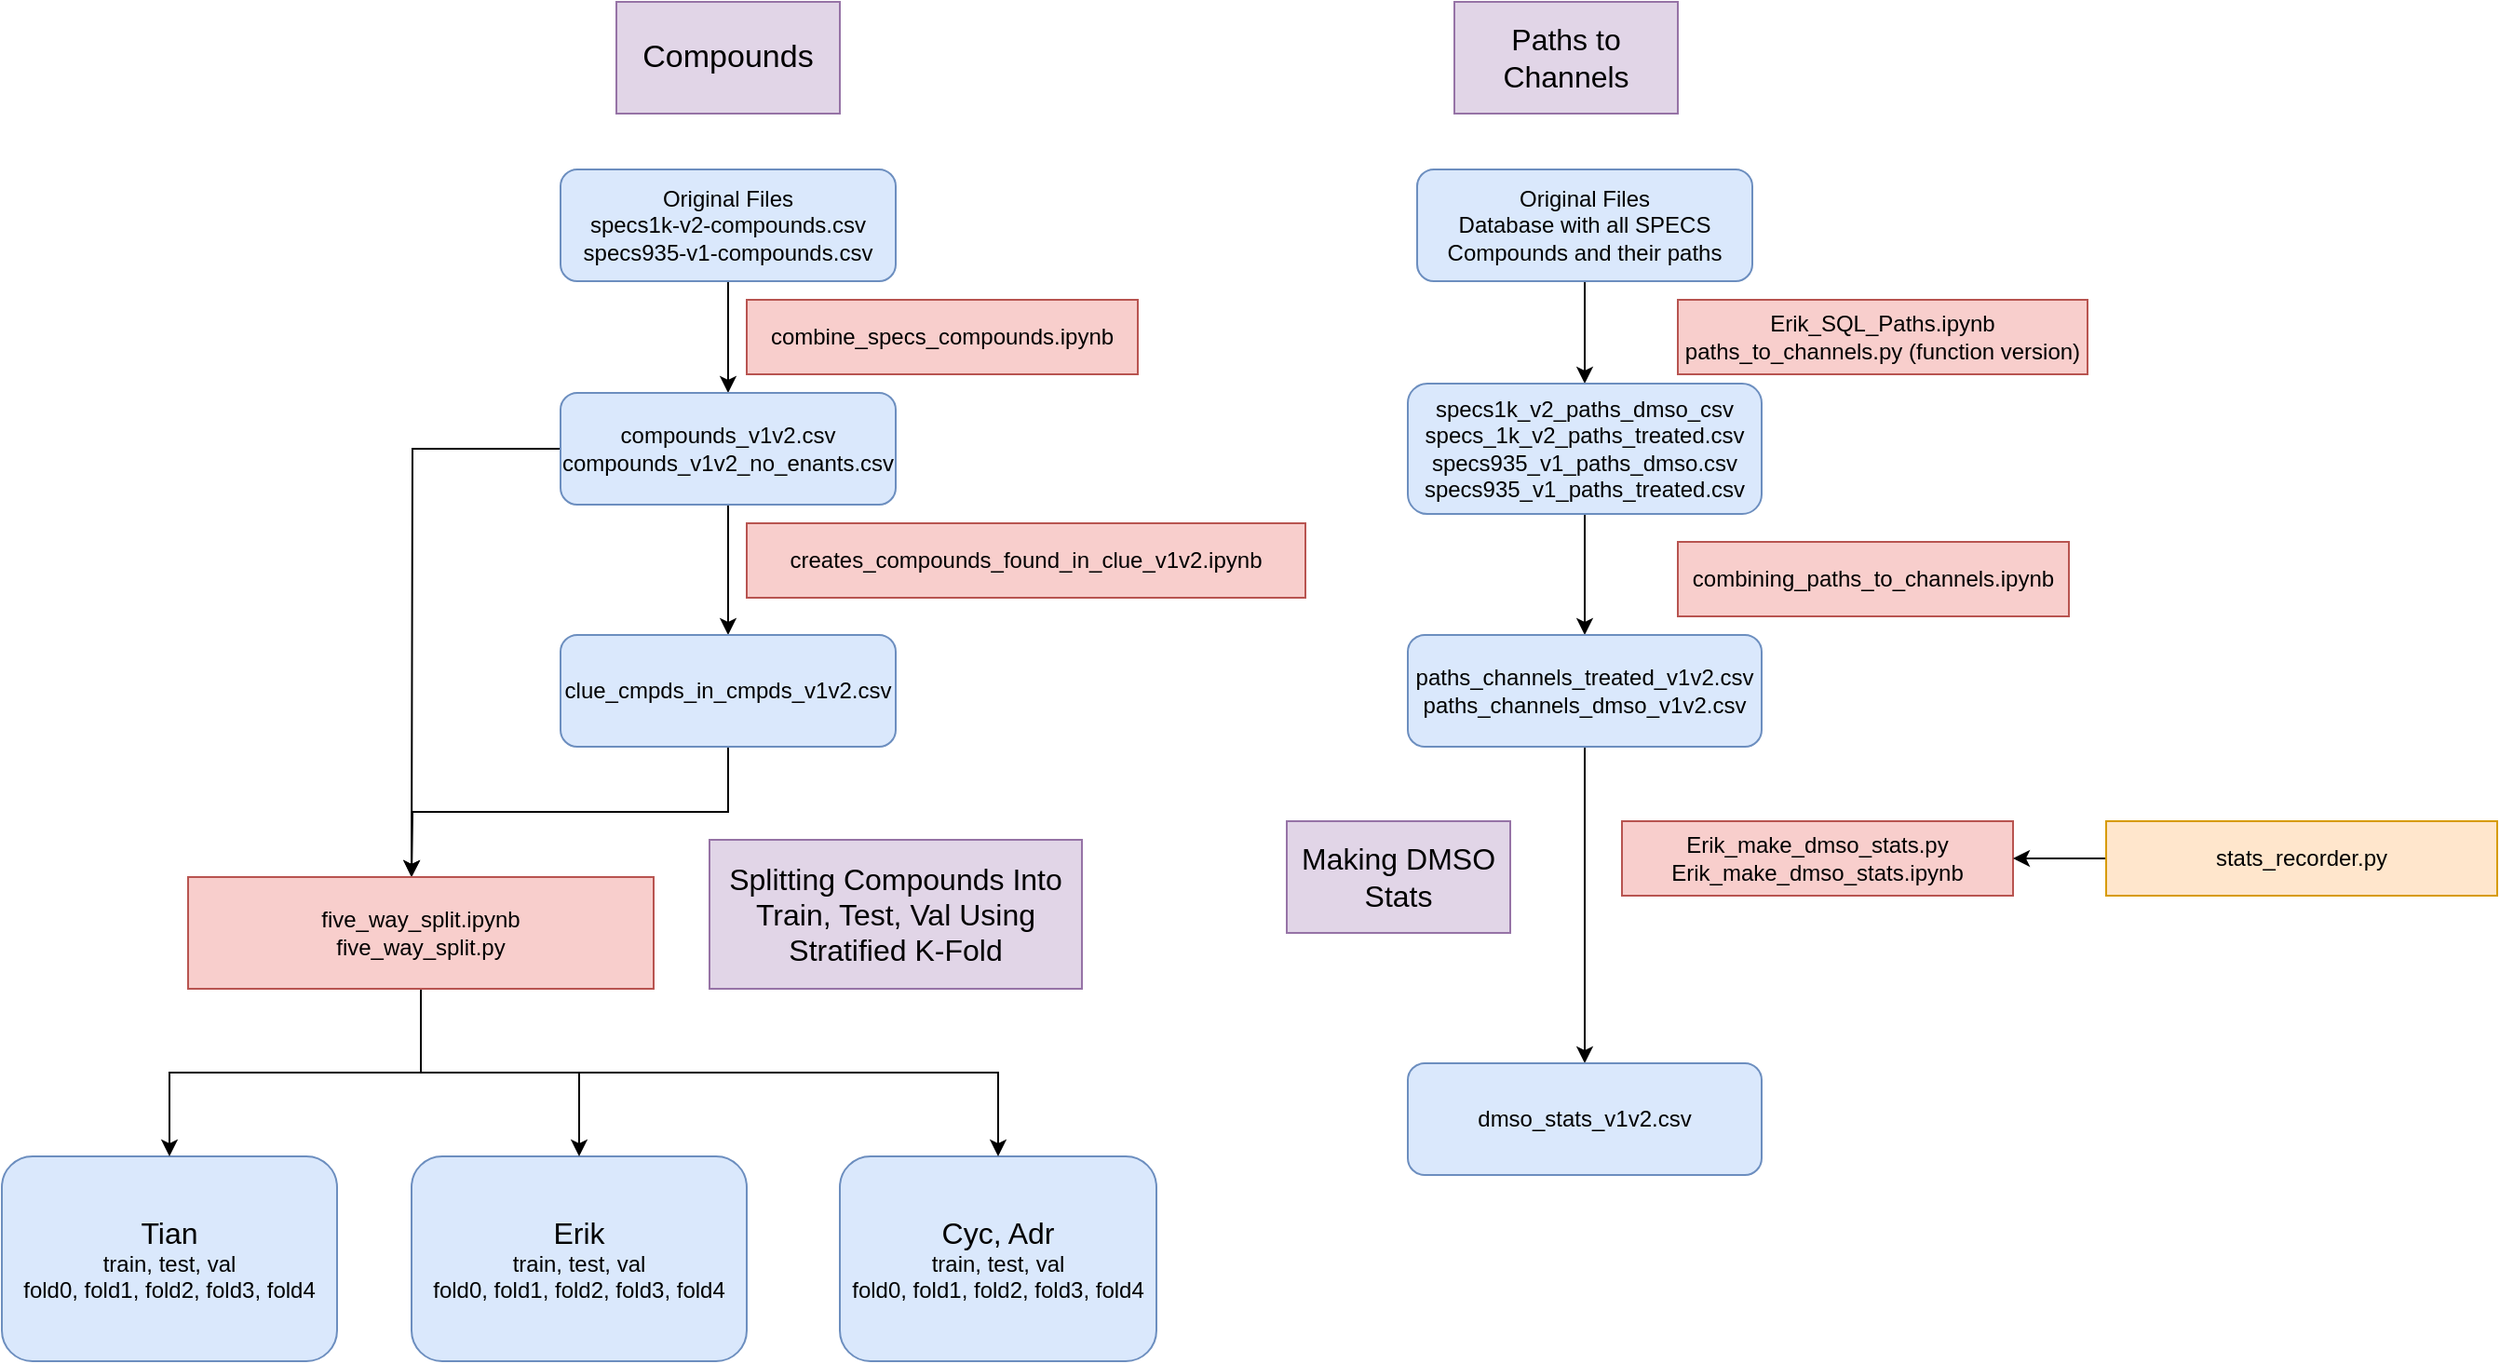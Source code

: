 <mxfile version="20.8.2" type="github">
  <diagram id="0pwdNDggOfPh_Ug4bjCk" name="Page-1">
    <mxGraphModel dx="2281" dy="723" grid="1" gridSize="10" guides="1" tooltips="1" connect="1" arrows="1" fold="1" page="1" pageScale="1" pageWidth="850" pageHeight="1100" math="0" shadow="0">
      <root>
        <mxCell id="0" />
        <mxCell id="1" parent="0" />
        <mxCell id="arC413j30fU3a1RBufOe-1" value="&lt;font style=&quot;font-size: 13px;&quot;&gt;&lt;font style=&quot;font-size: 14px;&quot;&gt;&lt;font style=&quot;font-size: 15px;&quot;&gt;&lt;font style=&quot;font-size: 16px;&quot;&gt;&lt;font style=&quot;font-size: 17px;&quot;&gt;Compounds&lt;/font&gt;&lt;/font&gt;&lt;/font&gt;&lt;/font&gt;&lt;/font&gt;" style="rounded=0;whiteSpace=wrap;html=1;fillColor=#e1d5e7;strokeColor=#9673a6;" vertex="1" parent="1">
          <mxGeometry x="80" y="100" width="120" height="60" as="geometry" />
        </mxCell>
        <mxCell id="arC413j30fU3a1RBufOe-2" value="&lt;font style=&quot;font-size: 13px;&quot;&gt;&lt;font style=&quot;font-size: 14px;&quot;&gt;&lt;font style=&quot;font-size: 15px;&quot;&gt;&lt;font style=&quot;font-size: 16px;&quot;&gt;Paths to Channels&lt;/font&gt;&lt;/font&gt;&lt;/font&gt;&lt;/font&gt;" style="rounded=0;whiteSpace=wrap;html=1;fillColor=#e1d5e7;strokeColor=#9673a6;" vertex="1" parent="1">
          <mxGeometry x="530" y="100" width="120" height="60" as="geometry" />
        </mxCell>
        <mxCell id="arC413j30fU3a1RBufOe-9" style="edgeStyle=orthogonalEdgeStyle;rounded=0;orthogonalLoop=1;jettySize=auto;html=1;exitX=0.5;exitY=1;exitDx=0;exitDy=0;entryX=0.5;entryY=0;entryDx=0;entryDy=0;" edge="1" parent="1" source="arC413j30fU3a1RBufOe-3" target="arC413j30fU3a1RBufOe-4">
          <mxGeometry relative="1" as="geometry" />
        </mxCell>
        <mxCell id="arC413j30fU3a1RBufOe-3" value="&lt;div&gt;Original Files&lt;/div&gt;&lt;div&gt;specs1k-v2-compounds.csv&lt;/div&gt;specs935-v1-compounds.csv" style="rounded=1;whiteSpace=wrap;html=1;fillColor=#dae8fc;strokeColor=#6c8ebf;" vertex="1" parent="1">
          <mxGeometry x="50" y="190" width="180" height="60" as="geometry" />
        </mxCell>
        <mxCell id="arC413j30fU3a1RBufOe-10" style="edgeStyle=orthogonalEdgeStyle;rounded=0;orthogonalLoop=1;jettySize=auto;html=1;entryX=0.5;entryY=0;entryDx=0;entryDy=0;" edge="1" parent="1" source="arC413j30fU3a1RBufOe-4" target="arC413j30fU3a1RBufOe-6">
          <mxGeometry relative="1" as="geometry" />
        </mxCell>
        <mxCell id="arC413j30fU3a1RBufOe-34" style="edgeStyle=orthogonalEdgeStyle;rounded=0;orthogonalLoop=1;jettySize=auto;html=1;exitX=0;exitY=0.5;exitDx=0;exitDy=0;fontSize=16;" edge="1" parent="1" source="arC413j30fU3a1RBufOe-4">
          <mxGeometry relative="1" as="geometry">
            <mxPoint x="-30" y="570" as="targetPoint" />
          </mxGeometry>
        </mxCell>
        <mxCell id="arC413j30fU3a1RBufOe-4" value="&lt;div&gt;compounds_v1v2.csv&lt;/div&gt;&lt;div&gt;compounds_v1v2_no_enants.csv&lt;br&gt;&lt;/div&gt;" style="rounded=1;whiteSpace=wrap;html=1;fillColor=#dae8fc;strokeColor=#6c8ebf;" vertex="1" parent="1">
          <mxGeometry x="50" y="310" width="180" height="60" as="geometry" />
        </mxCell>
        <mxCell id="arC413j30fU3a1RBufOe-35" style="edgeStyle=orthogonalEdgeStyle;rounded=0;orthogonalLoop=1;jettySize=auto;html=1;exitX=0.5;exitY=1;exitDx=0;exitDy=0;fontSize=16;" edge="1" parent="1" source="arC413j30fU3a1RBufOe-6">
          <mxGeometry relative="1" as="geometry">
            <mxPoint x="-30" y="570" as="targetPoint" />
          </mxGeometry>
        </mxCell>
        <mxCell id="arC413j30fU3a1RBufOe-6" value="clue_cmpds_in_cmpds_v1v2.csv" style="rounded=1;whiteSpace=wrap;html=1;fillColor=#dae8fc;strokeColor=#6c8ebf;" vertex="1" parent="1">
          <mxGeometry x="50" y="440" width="180" height="60" as="geometry" />
        </mxCell>
        <mxCell id="arC413j30fU3a1RBufOe-11" value="combine_specs_compounds.ipynb" style="whiteSpace=wrap;html=1;fillColor=#f8cecc;strokeColor=#b85450;" vertex="1" parent="1">
          <mxGeometry x="150" y="260" width="210" height="40" as="geometry" />
        </mxCell>
        <mxCell id="arC413j30fU3a1RBufOe-12" value="creates_compounds_found_in_clue_v1v2.ipynb" style="whiteSpace=wrap;html=1;fillColor=#f8cecc;strokeColor=#b85450;" vertex="1" parent="1">
          <mxGeometry x="150" y="380" width="300" height="40" as="geometry" />
        </mxCell>
        <mxCell id="arC413j30fU3a1RBufOe-13" value="&lt;font style=&quot;font-size: 13px;&quot;&gt;&lt;font style=&quot;font-size: 14px;&quot;&gt;&lt;font style=&quot;font-size: 15px;&quot;&gt;&lt;font style=&quot;font-size: 16px;&quot;&gt;Making DMSO Stats&lt;/font&gt;&lt;/font&gt;&lt;/font&gt;&lt;/font&gt;" style="rounded=0;whiteSpace=wrap;html=1;fillColor=#e1d5e7;strokeColor=#9673a6;" vertex="1" parent="1">
          <mxGeometry x="440" y="540" width="120" height="60" as="geometry" />
        </mxCell>
        <mxCell id="arC413j30fU3a1RBufOe-20" style="edgeStyle=orthogonalEdgeStyle;rounded=0;orthogonalLoop=1;jettySize=auto;html=1;exitX=0.5;exitY=1;exitDx=0;exitDy=0;entryX=0.5;entryY=0;entryDx=0;entryDy=0;" edge="1" parent="1" source="arC413j30fU3a1RBufOe-14" target="arC413j30fU3a1RBufOe-16">
          <mxGeometry relative="1" as="geometry" />
        </mxCell>
        <mxCell id="arC413j30fU3a1RBufOe-14" value="&lt;div&gt;Original Files&lt;/div&gt;&lt;div&gt;Database with all SPECS Compounds and their paths&lt;br&gt;&lt;/div&gt;" style="rounded=1;whiteSpace=wrap;html=1;fillColor=#dae8fc;strokeColor=#6c8ebf;" vertex="1" parent="1">
          <mxGeometry x="510" y="190" width="180" height="60" as="geometry" />
        </mxCell>
        <mxCell id="arC413j30fU3a1RBufOe-23" style="edgeStyle=orthogonalEdgeStyle;rounded=0;orthogonalLoop=1;jettySize=auto;html=1;exitX=0.5;exitY=1;exitDx=0;exitDy=0;entryX=0.5;entryY=0;entryDx=0;entryDy=0;" edge="1" parent="1" source="arC413j30fU3a1RBufOe-16" target="arC413j30fU3a1RBufOe-17">
          <mxGeometry relative="1" as="geometry" />
        </mxCell>
        <mxCell id="arC413j30fU3a1RBufOe-16" value="&lt;div&gt;specs1k_v2_paths_dmso_csv&lt;/div&gt;&lt;div&gt;specs_1k_v2_paths_treated.csv&lt;/div&gt;&lt;div&gt;specs935_v1_paths_dmso.csv&lt;/div&gt;&lt;div&gt;specs935_v1_paths_treated.csv&lt;br&gt;&lt;/div&gt;" style="rounded=1;whiteSpace=wrap;html=1;fillColor=#dae8fc;strokeColor=#6c8ebf;" vertex="1" parent="1">
          <mxGeometry x="505" y="305" width="190" height="70" as="geometry" />
        </mxCell>
        <mxCell id="arC413j30fU3a1RBufOe-26" style="edgeStyle=orthogonalEdgeStyle;rounded=0;orthogonalLoop=1;jettySize=auto;html=1;exitX=0.5;exitY=1;exitDx=0;exitDy=0;" edge="1" parent="1" source="arC413j30fU3a1RBufOe-17" target="arC413j30fU3a1RBufOe-25">
          <mxGeometry relative="1" as="geometry" />
        </mxCell>
        <mxCell id="arC413j30fU3a1RBufOe-17" value="&lt;div&gt;paths_channels_treated_v1v2.csv&lt;/div&gt;&lt;div&gt;paths_channels_dmso_v1v2.csv&lt;br&gt;&lt;/div&gt;" style="rounded=1;whiteSpace=wrap;html=1;fillColor=#dae8fc;strokeColor=#6c8ebf;" vertex="1" parent="1">
          <mxGeometry x="505" y="440" width="190" height="60" as="geometry" />
        </mxCell>
        <mxCell id="arC413j30fU3a1RBufOe-18" value="&lt;div&gt;Erik_make_dmso_stats.py&lt;/div&gt;&lt;div&gt;Erik_make_dmso_stats.ipynb&lt;br&gt;&lt;/div&gt;" style="whiteSpace=wrap;html=1;fillColor=#f8cecc;strokeColor=#b85450;" vertex="1" parent="1">
          <mxGeometry x="620" y="540" width="210" height="40" as="geometry" />
        </mxCell>
        <mxCell id="arC413j30fU3a1RBufOe-24" value="" style="edgeStyle=orthogonalEdgeStyle;rounded=0;orthogonalLoop=1;jettySize=auto;html=1;" edge="1" parent="1" source="arC413j30fU3a1RBufOe-19" target="arC413j30fU3a1RBufOe-18">
          <mxGeometry relative="1" as="geometry" />
        </mxCell>
        <mxCell id="arC413j30fU3a1RBufOe-19" value="stats_recorder.py" style="whiteSpace=wrap;html=1;fillColor=#ffe6cc;strokeColor=#d79b00;" vertex="1" parent="1">
          <mxGeometry x="880" y="540" width="210" height="40" as="geometry" />
        </mxCell>
        <mxCell id="arC413j30fU3a1RBufOe-21" value="&lt;div&gt;Erik_SQL_Paths.ipynb&lt;/div&gt;&lt;div&gt;paths_to_channels.py (function version)&lt;br&gt;&lt;/div&gt;" style="whiteSpace=wrap;html=1;fillColor=#f8cecc;strokeColor=#b85450;" vertex="1" parent="1">
          <mxGeometry x="650" y="260" width="220" height="40" as="geometry" />
        </mxCell>
        <mxCell id="arC413j30fU3a1RBufOe-22" value="combining_paths_to_channels.ipynb" style="whiteSpace=wrap;html=1;fillColor=#f8cecc;strokeColor=#b85450;" vertex="1" parent="1">
          <mxGeometry x="650" y="390" width="210" height="40" as="geometry" />
        </mxCell>
        <mxCell id="arC413j30fU3a1RBufOe-25" value="&lt;div&gt;dmso_stats_v1v2.csv&lt;/div&gt;" style="rounded=1;whiteSpace=wrap;html=1;fillColor=#dae8fc;strokeColor=#6c8ebf;" vertex="1" parent="1">
          <mxGeometry x="505" y="670" width="190" height="60" as="geometry" />
        </mxCell>
        <mxCell id="arC413j30fU3a1RBufOe-27" value="&lt;div style=&quot;font-size: 16px;&quot;&gt;&lt;font style=&quot;font-size: 16px;&quot;&gt;Splitting Compounds Into Train, Test, Val Using Stratified K-Fold&lt;br&gt;&lt;/font&gt;&lt;/div&gt;" style="rounded=0;whiteSpace=wrap;html=1;fillColor=#e1d5e7;strokeColor=#9673a6;" vertex="1" parent="1">
          <mxGeometry x="130" y="550" width="200" height="80" as="geometry" />
        </mxCell>
        <mxCell id="arC413j30fU3a1RBufOe-28" value="&lt;div&gt;&lt;font style=&quot;font-size: 13px;&quot;&gt;&lt;font style=&quot;font-size: 14px;&quot;&gt;&lt;font style=&quot;font-size: 15px;&quot;&gt;&lt;font style=&quot;font-size: 16px;&quot;&gt;Tian&lt;/font&gt;&lt;/font&gt;&lt;/font&gt;&lt;/font&gt;&lt;/div&gt;&lt;div&gt;&lt;div&gt;train, test, val&lt;br&gt;&lt;/div&gt;fold0, fold1, fold2, fold3, fold4&lt;/div&gt;" style="rounded=1;whiteSpace=wrap;html=1;fillColor=#dae8fc;strokeColor=#6c8ebf;" vertex="1" parent="1">
          <mxGeometry x="-250" y="720" width="180" height="110" as="geometry" />
        </mxCell>
        <mxCell id="arC413j30fU3a1RBufOe-29" value="&lt;div&gt;&lt;font style=&quot;font-size: 13px;&quot;&gt;&lt;font style=&quot;font-size: 14px;&quot;&gt;&lt;font style=&quot;font-size: 15px;&quot;&gt;&lt;font style=&quot;font-size: 16px;&quot;&gt;Erik&lt;/font&gt;&lt;/font&gt;&lt;/font&gt;&lt;/font&gt;&lt;/div&gt;&lt;div&gt;train, test, val&lt;br&gt;&lt;/div&gt;fold0, fold1, fold2, fold3, fold4" style="rounded=1;whiteSpace=wrap;html=1;fillColor=#dae8fc;strokeColor=#6c8ebf;" vertex="1" parent="1">
          <mxGeometry x="-30" y="720" width="180" height="110" as="geometry" />
        </mxCell>
        <mxCell id="arC413j30fU3a1RBufOe-30" value="&lt;div&gt;&lt;font style=&quot;font-size: 13px;&quot;&gt;&lt;font style=&quot;font-size: 14px;&quot;&gt;&lt;font style=&quot;font-size: 15px;&quot;&gt;&lt;font style=&quot;font-size: 16px;&quot;&gt;Cyc, Adr&lt;/font&gt;&lt;/font&gt;&lt;/font&gt;&lt;/font&gt;&lt;/div&gt;&lt;div&gt;train, test, val&lt;br&gt;&lt;/div&gt;&lt;div&gt;fold0, fold1, fold2, fold3, fold4&lt;br&gt;&lt;/div&gt;" style="rounded=1;whiteSpace=wrap;html=1;fillColor=#dae8fc;strokeColor=#6c8ebf;" vertex="1" parent="1">
          <mxGeometry x="200" y="720" width="170" height="110" as="geometry" />
        </mxCell>
        <mxCell id="arC413j30fU3a1RBufOe-37" style="edgeStyle=orthogonalEdgeStyle;rounded=0;orthogonalLoop=1;jettySize=auto;html=1;entryX=0.5;entryY=0;entryDx=0;entryDy=0;fontSize=12;" edge="1" parent="1" source="arC413j30fU3a1RBufOe-36" target="arC413j30fU3a1RBufOe-28">
          <mxGeometry relative="1" as="geometry" />
        </mxCell>
        <mxCell id="arC413j30fU3a1RBufOe-38" style="edgeStyle=orthogonalEdgeStyle;rounded=0;orthogonalLoop=1;jettySize=auto;html=1;exitX=0.5;exitY=1;exitDx=0;exitDy=0;entryX=0.5;entryY=0;entryDx=0;entryDy=0;fontSize=12;" edge="1" parent="1" source="arC413j30fU3a1RBufOe-36" target="arC413j30fU3a1RBufOe-29">
          <mxGeometry relative="1" as="geometry" />
        </mxCell>
        <mxCell id="arC413j30fU3a1RBufOe-39" style="edgeStyle=orthogonalEdgeStyle;rounded=0;orthogonalLoop=1;jettySize=auto;html=1;exitX=0.5;exitY=1;exitDx=0;exitDy=0;fontSize=12;" edge="1" parent="1" source="arC413j30fU3a1RBufOe-36" target="arC413j30fU3a1RBufOe-30">
          <mxGeometry relative="1" as="geometry" />
        </mxCell>
        <mxCell id="arC413j30fU3a1RBufOe-36" value="&lt;div style=&quot;font-size: 12px;&quot;&gt;&lt;font style=&quot;font-size: 12px;&quot;&gt;five_way_split.ipynb&lt;/font&gt;&lt;/div&gt;&lt;font style=&quot;font-size: 12px;&quot;&gt;&lt;font style=&quot;font-size: 12px;&quot;&gt;five_way_split.py&lt;/font&gt;&lt;/font&gt;" style="rounded=0;whiteSpace=wrap;html=1;fontSize=12;fillColor=#f8cecc;strokeColor=#b85450;" vertex="1" parent="1">
          <mxGeometry x="-150" y="570" width="250" height="60" as="geometry" />
        </mxCell>
      </root>
    </mxGraphModel>
  </diagram>
</mxfile>
